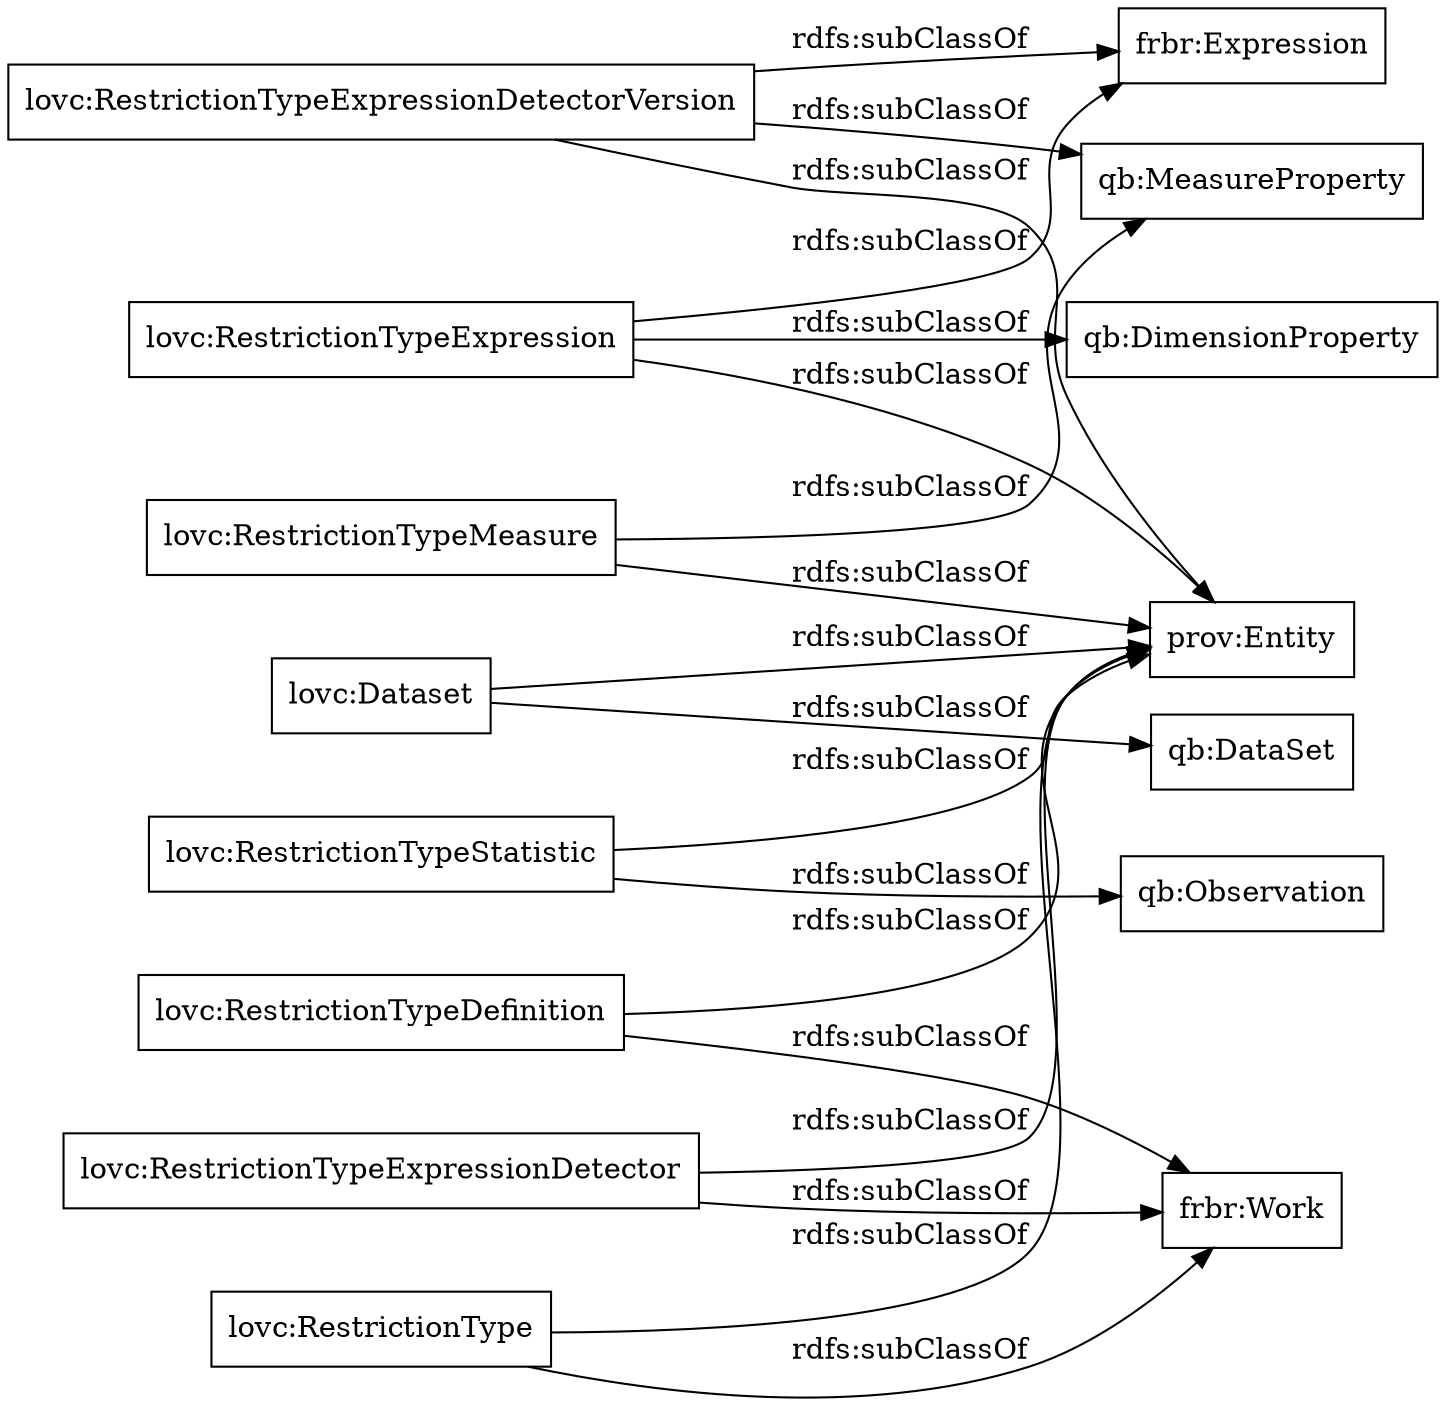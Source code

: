 digraph ar2dtool_diagram { 
rankdir=LR;
size="1000"
node [shape = rectangle, color="black"]; "lovc:RestrictionTypeExpressionDetector" "qb:DataSet" "frbr:Expression" "qb:MeasureProperty" "lovc:RestrictionTypeExpressionDetectorVersion" "lovc:RestrictionType" "lovc:Dataset" "prov:Entity" "lovc:RestrictionTypeMeasure" "lovc:RestrictionTypeExpression" "frbr:Work" "lovc:RestrictionTypeDefinition" "qb:Observation" "lovc:RestrictionTypeStatistic" "qb:DimensionProperty" ; /*classes style*/
	"lovc:RestrictionType" -> "prov:Entity" [ label = "rdfs:subClassOf" ];
	"lovc:RestrictionType" -> "frbr:Work" [ label = "rdfs:subClassOf" ];
	"lovc:Dataset" -> "prov:Entity" [ label = "rdfs:subClassOf" ];
	"lovc:Dataset" -> "qb:DataSet" [ label = "rdfs:subClassOf" ];
	"lovc:RestrictionTypeExpression" -> "prov:Entity" [ label = "rdfs:subClassOf" ];
	"lovc:RestrictionTypeExpression" -> "frbr:Expression" [ label = "rdfs:subClassOf" ];
	"lovc:RestrictionTypeExpression" -> "qb:DimensionProperty" [ label = "rdfs:subClassOf" ];
	"lovc:RestrictionTypeDefinition" -> "prov:Entity" [ label = "rdfs:subClassOf" ];
	"lovc:RestrictionTypeDefinition" -> "frbr:Work" [ label = "rdfs:subClassOf" ];
	"lovc:RestrictionTypeExpressionDetectorVersion" -> "prov:Entity" [ label = "rdfs:subClassOf" ];
	"lovc:RestrictionTypeExpressionDetectorVersion" -> "frbr:Expression" [ label = "rdfs:subClassOf" ];
	"lovc:RestrictionTypeExpressionDetectorVersion" -> "qb:MeasureProperty" [ label = "rdfs:subClassOf" ];
	"lovc:RestrictionTypeMeasure" -> "prov:Entity" [ label = "rdfs:subClassOf" ];
	"lovc:RestrictionTypeMeasure" -> "qb:MeasureProperty" [ label = "rdfs:subClassOf" ];
	"lovc:RestrictionTypeExpressionDetector" -> "prov:Entity" [ label = "rdfs:subClassOf" ];
	"lovc:RestrictionTypeExpressionDetector" -> "frbr:Work" [ label = "rdfs:subClassOf" ];
	"lovc:RestrictionTypeStatistic" -> "prov:Entity" [ label = "rdfs:subClassOf" ];
	"lovc:RestrictionTypeStatistic" -> "qb:Observation" [ label = "rdfs:subClassOf" ];

}
